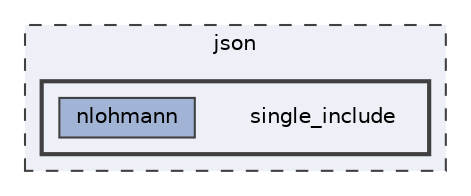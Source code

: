 digraph "/home/ale/sparse-matrix/json/single_include"
{
 // LATEX_PDF_SIZE
  bgcolor="transparent";
  edge [fontname=Helvetica,fontsize=10,labelfontname=Helvetica,labelfontsize=10];
  node [fontname=Helvetica,fontsize=10,shape=box,height=0.2,width=0.4];
  compound=true
  subgraph clusterdir_324bfb8aa525ab5f73bcc4531b7e0708 {
    graph [ bgcolor="#edf0f7", pencolor="grey25", label="json", fontname=Helvetica,fontsize=10 style="filled,dashed", URL="dir_324bfb8aa525ab5f73bcc4531b7e0708.html",tooltip=""]
  subgraph clusterdir_e5b452a42cd8fa9856934f1c8dd6154e {
    graph [ bgcolor="#edf0f7", pencolor="grey25", label="", fontname=Helvetica,fontsize=10 style="filled,bold", URL="dir_e5b452a42cd8fa9856934f1c8dd6154e.html",tooltip=""]
    dir_e5b452a42cd8fa9856934f1c8dd6154e [shape=plaintext, label="single_include"];
  dir_cbbfbf69a8dd78910057f7a1dee199f1 [label="nlohmann", fillcolor="#a2b4d6", color="grey25", style="filled", URL="dir_cbbfbf69a8dd78910057f7a1dee199f1.html",tooltip=""];
  }
  }
}
